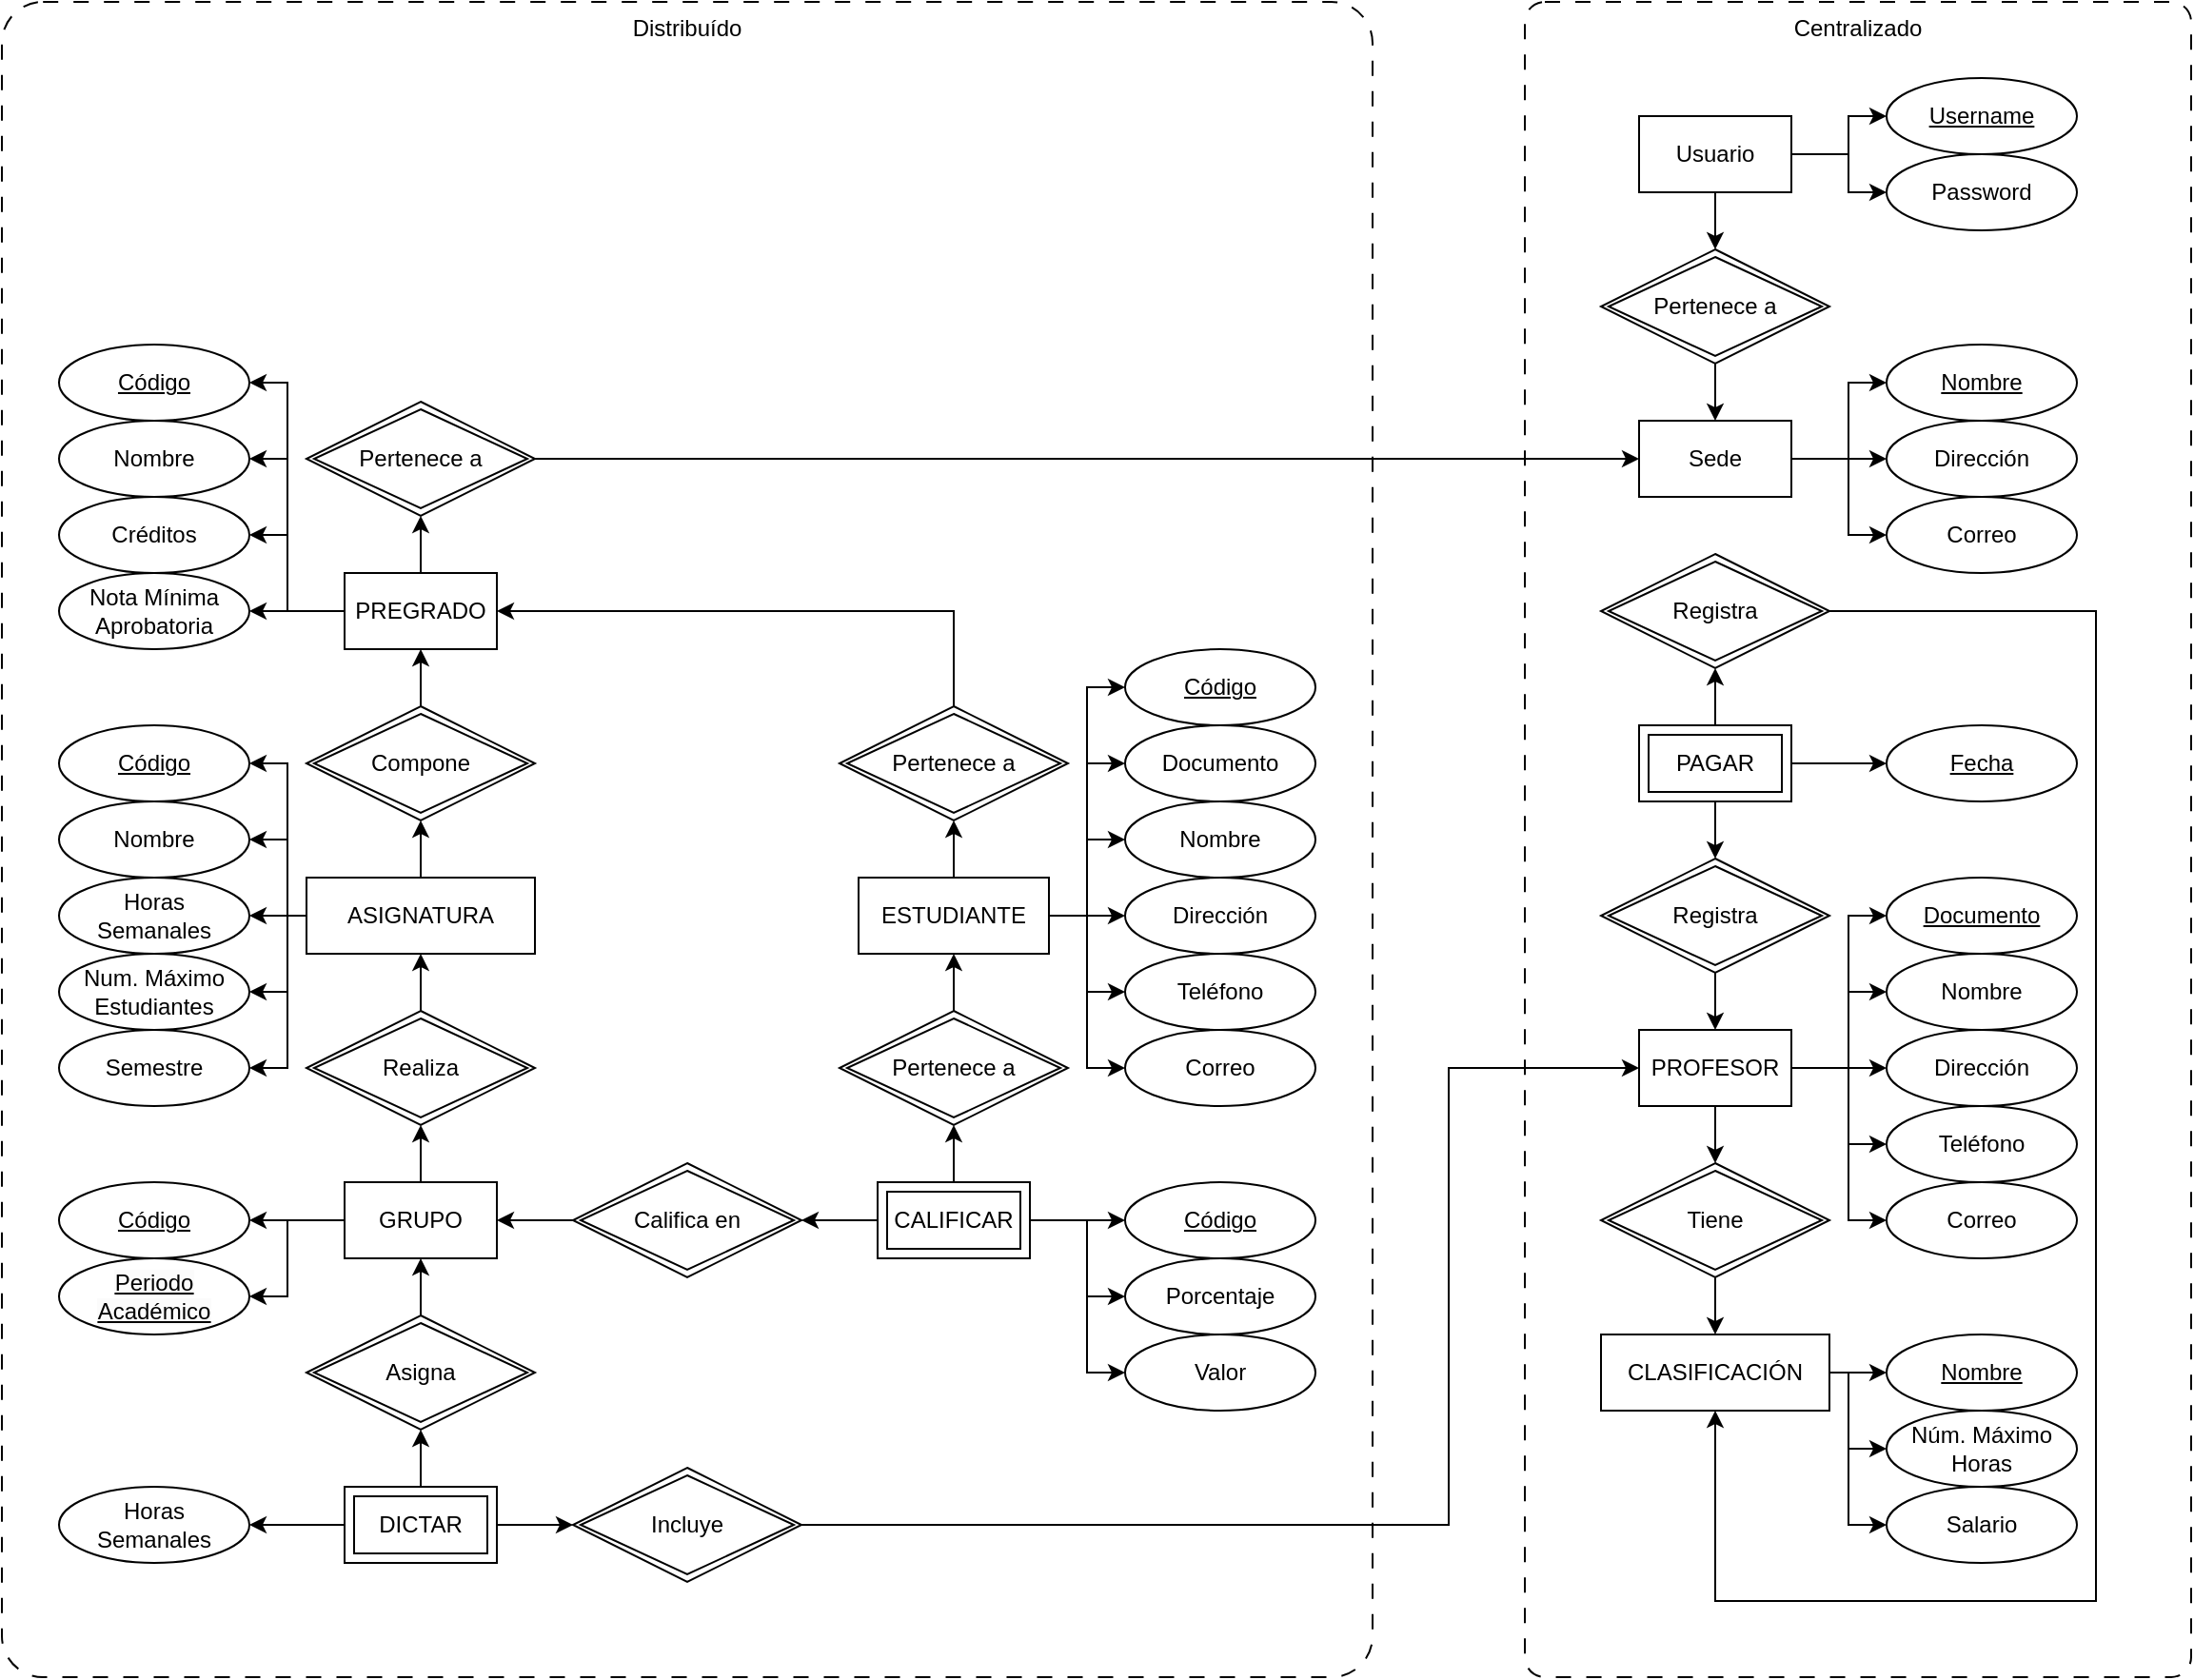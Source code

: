 <mxfile version="26.0.6">
  <diagram name="Página-1" id="iyFEMaDfnkG7Ul4L8r2j">
    <mxGraphModel dx="2493" dy="781" grid="1" gridSize="10" guides="1" tooltips="1" connect="1" arrows="1" fold="1" page="1" pageScale="1" pageWidth="827" pageHeight="1169" math="0" shadow="0">
      <root>
        <mxCell id="0" />
        <mxCell id="1" parent="0" />
        <mxCell id="yci7wobkQLUBNopfSDrR-73" value="Centralizado" style="rounded=1;arcSize=3;whiteSpace=wrap;html=1;align=center;verticalAlign=top;dashed=1;dashPattern=8 8;fillColor=none;" parent="1" vertex="1">
          <mxGeometry x="220" y="60" width="350" height="880" as="geometry" />
        </mxCell>
        <mxCell id="yci7wobkQLUBNopfSDrR-72" value="Distribuído" style="rounded=1;arcSize=3;whiteSpace=wrap;html=1;align=center;verticalAlign=top;dashed=1;dashPattern=8 8;fillColor=none;" parent="1" vertex="1">
          <mxGeometry x="-580" y="60" width="720" height="880" as="geometry" />
        </mxCell>
        <mxCell id="oOvvZ7wgvRaAnm2Rwaql-43" style="edgeStyle=orthogonalEdgeStyle;rounded=0;orthogonalLoop=1;jettySize=auto;html=1;" parent="1" source="oOvvZ7wgvRaAnm2Rwaql-1" target="oOvvZ7wgvRaAnm2Rwaql-34" edge="1">
          <mxGeometry relative="1" as="geometry">
            <Array as="points">
              <mxPoint x="-430" y="380" />
              <mxPoint x="-430" y="300" />
            </Array>
          </mxGeometry>
        </mxCell>
        <mxCell id="oOvvZ7wgvRaAnm2Rwaql-44" style="edgeStyle=orthogonalEdgeStyle;rounded=0;orthogonalLoop=1;jettySize=auto;html=1;" parent="1" source="oOvvZ7wgvRaAnm2Rwaql-1" target="oOvvZ7wgvRaAnm2Rwaql-33" edge="1">
          <mxGeometry relative="1" as="geometry">
            <Array as="points">
              <mxPoint x="-430" y="380" />
              <mxPoint x="-430" y="260" />
            </Array>
          </mxGeometry>
        </mxCell>
        <mxCell id="oOvvZ7wgvRaAnm2Rwaql-46" style="edgeStyle=orthogonalEdgeStyle;rounded=0;orthogonalLoop=1;jettySize=auto;html=1;" parent="1" source="oOvvZ7wgvRaAnm2Rwaql-1" target="oOvvZ7wgvRaAnm2Rwaql-35" edge="1">
          <mxGeometry relative="1" as="geometry">
            <Array as="points">
              <mxPoint x="-430" y="380" />
              <mxPoint x="-430" y="340" />
            </Array>
          </mxGeometry>
        </mxCell>
        <mxCell id="oOvvZ7wgvRaAnm2Rwaql-47" style="edgeStyle=orthogonalEdgeStyle;rounded=0;orthogonalLoop=1;jettySize=auto;html=1;" parent="1" source="oOvvZ7wgvRaAnm2Rwaql-1" target="oOvvZ7wgvRaAnm2Rwaql-36" edge="1">
          <mxGeometry relative="1" as="geometry">
            <Array as="points">
              <mxPoint x="-460" y="380" />
              <mxPoint x="-460" y="380" />
            </Array>
          </mxGeometry>
        </mxCell>
        <mxCell id="yci7wobkQLUBNopfSDrR-3" style="edgeStyle=orthogonalEdgeStyle;rounded=0;orthogonalLoop=1;jettySize=auto;html=1;" parent="1" source="oOvvZ7wgvRaAnm2Rwaql-1" target="yci7wobkQLUBNopfSDrR-2" edge="1">
          <mxGeometry relative="1" as="geometry">
            <Array as="points">
              <mxPoint x="-360" y="350" />
              <mxPoint x="-360" y="350" />
            </Array>
          </mxGeometry>
        </mxCell>
        <mxCell id="oOvvZ7wgvRaAnm2Rwaql-1" value="PREGRADO" style="rounded=0;whiteSpace=wrap;html=1;" parent="1" vertex="1">
          <mxGeometry x="-400" y="360" width="80" height="40" as="geometry" />
        </mxCell>
        <mxCell id="oOvvZ7wgvRaAnm2Rwaql-8" style="edgeStyle=orthogonalEdgeStyle;rounded=0;orthogonalLoop=1;jettySize=auto;html=1;" parent="1" source="oOvvZ7wgvRaAnm2Rwaql-17" target="oOvvZ7wgvRaAnm2Rwaql-1" edge="1">
          <mxGeometry relative="1" as="geometry" />
        </mxCell>
        <mxCell id="oOvvZ7wgvRaAnm2Rwaql-49" style="edgeStyle=orthogonalEdgeStyle;rounded=0;orthogonalLoop=1;jettySize=auto;html=1;" parent="1" source="oOvvZ7wgvRaAnm2Rwaql-2" target="oOvvZ7wgvRaAnm2Rwaql-38" edge="1">
          <mxGeometry relative="1" as="geometry">
            <mxPoint x="-430" y="420" as="targetPoint" />
            <Array as="points">
              <mxPoint x="-430" y="540" />
              <mxPoint x="-430" y="460" />
            </Array>
          </mxGeometry>
        </mxCell>
        <mxCell id="oOvvZ7wgvRaAnm2Rwaql-50" style="edgeStyle=orthogonalEdgeStyle;rounded=0;orthogonalLoop=1;jettySize=auto;html=1;" parent="1" source="oOvvZ7wgvRaAnm2Rwaql-2" target="oOvvZ7wgvRaAnm2Rwaql-39" edge="1">
          <mxGeometry relative="1" as="geometry">
            <Array as="points">
              <mxPoint x="-430" y="540" />
              <mxPoint x="-430" y="500" />
            </Array>
          </mxGeometry>
        </mxCell>
        <mxCell id="oOvvZ7wgvRaAnm2Rwaql-51" style="edgeStyle=orthogonalEdgeStyle;rounded=0;orthogonalLoop=1;jettySize=auto;html=1;" parent="1" source="oOvvZ7wgvRaAnm2Rwaql-2" target="oOvvZ7wgvRaAnm2Rwaql-40" edge="1">
          <mxGeometry relative="1" as="geometry">
            <Array as="points">
              <mxPoint x="-460" y="540" />
              <mxPoint x="-460" y="540" />
            </Array>
          </mxGeometry>
        </mxCell>
        <mxCell id="oOvvZ7wgvRaAnm2Rwaql-52" style="edgeStyle=orthogonalEdgeStyle;rounded=0;orthogonalLoop=1;jettySize=auto;html=1;" parent="1" source="oOvvZ7wgvRaAnm2Rwaql-2" target="oOvvZ7wgvRaAnm2Rwaql-41" edge="1">
          <mxGeometry relative="1" as="geometry">
            <Array as="points">
              <mxPoint x="-430" y="540" />
              <mxPoint x="-430" y="580" />
            </Array>
          </mxGeometry>
        </mxCell>
        <mxCell id="oOvvZ7wgvRaAnm2Rwaql-56" style="edgeStyle=orthogonalEdgeStyle;rounded=0;orthogonalLoop=1;jettySize=auto;html=1;" parent="1" source="oOvvZ7wgvRaAnm2Rwaql-2" target="oOvvZ7wgvRaAnm2Rwaql-55" edge="1">
          <mxGeometry relative="1" as="geometry">
            <Array as="points">
              <mxPoint x="-430" y="540" />
              <mxPoint x="-430" y="620" />
            </Array>
          </mxGeometry>
        </mxCell>
        <mxCell id="oOvvZ7wgvRaAnm2Rwaql-2" value="ASIGNATURA" style="rounded=0;whiteSpace=wrap;html=1;" parent="1" vertex="1">
          <mxGeometry x="-420" y="520" width="120" height="40" as="geometry" />
        </mxCell>
        <mxCell id="oOvvZ7wgvRaAnm2Rwaql-9" style="edgeStyle=orthogonalEdgeStyle;rounded=0;orthogonalLoop=1;jettySize=auto;html=1;" parent="1" source="oOvvZ7wgvRaAnm2Rwaql-3" target="oOvvZ7wgvRaAnm2Rwaql-15" edge="1">
          <mxGeometry relative="1" as="geometry" />
        </mxCell>
        <mxCell id="oOvvZ7wgvRaAnm2Rwaql-54" style="edgeStyle=orthogonalEdgeStyle;rounded=0;orthogonalLoop=1;jettySize=auto;html=1;" parent="1" source="oOvvZ7wgvRaAnm2Rwaql-3" target="oOvvZ7wgvRaAnm2Rwaql-42" edge="1">
          <mxGeometry relative="1" as="geometry" />
        </mxCell>
        <mxCell id="yci7wobkQLUBNopfSDrR-71" style="edgeStyle=orthogonalEdgeStyle;rounded=0;orthogonalLoop=1;jettySize=auto;html=1;" parent="1" source="oOvvZ7wgvRaAnm2Rwaql-3" target="yci7wobkQLUBNopfSDrR-70" edge="1">
          <mxGeometry relative="1" as="geometry">
            <Array as="points">
              <mxPoint x="-430" y="700" />
              <mxPoint x="-430" y="740" />
            </Array>
          </mxGeometry>
        </mxCell>
        <mxCell id="oOvvZ7wgvRaAnm2Rwaql-3" value="GRUPO" style="rounded=0;whiteSpace=wrap;html=1;" parent="1" vertex="1">
          <mxGeometry x="-400" y="680" width="80" height="40" as="geometry" />
        </mxCell>
        <mxCell id="oOvvZ7wgvRaAnm2Rwaql-13" style="edgeStyle=orthogonalEdgeStyle;rounded=0;orthogonalLoop=1;jettySize=auto;html=1;" parent="1" source="oOvvZ7wgvRaAnm2Rwaql-22" target="oOvvZ7wgvRaAnm2Rwaql-7" edge="1">
          <mxGeometry relative="1" as="geometry" />
        </mxCell>
        <mxCell id="oOvvZ7wgvRaAnm2Rwaql-68" style="edgeStyle=orthogonalEdgeStyle;rounded=0;orthogonalLoop=1;jettySize=auto;html=1;" parent="1" source="oOvvZ7wgvRaAnm2Rwaql-6" target="oOvvZ7wgvRaAnm2Rwaql-63" edge="1">
          <mxGeometry relative="1" as="geometry">
            <Array as="points">
              <mxPoint x="390" y="620" />
              <mxPoint x="390" y="540" />
            </Array>
          </mxGeometry>
        </mxCell>
        <mxCell id="oOvvZ7wgvRaAnm2Rwaql-69" style="edgeStyle=orthogonalEdgeStyle;rounded=0;orthogonalLoop=1;jettySize=auto;html=1;" parent="1" source="oOvvZ7wgvRaAnm2Rwaql-6" target="oOvvZ7wgvRaAnm2Rwaql-64" edge="1">
          <mxGeometry relative="1" as="geometry">
            <Array as="points">
              <mxPoint x="390" y="620" />
              <mxPoint x="390" y="580" />
            </Array>
          </mxGeometry>
        </mxCell>
        <mxCell id="oOvvZ7wgvRaAnm2Rwaql-70" style="edgeStyle=orthogonalEdgeStyle;rounded=0;orthogonalLoop=1;jettySize=auto;html=1;" parent="1" source="oOvvZ7wgvRaAnm2Rwaql-6" target="oOvvZ7wgvRaAnm2Rwaql-65" edge="1">
          <mxGeometry relative="1" as="geometry" />
        </mxCell>
        <mxCell id="oOvvZ7wgvRaAnm2Rwaql-71" style="edgeStyle=orthogonalEdgeStyle;rounded=0;orthogonalLoop=1;jettySize=auto;html=1;" parent="1" source="oOvvZ7wgvRaAnm2Rwaql-6" target="oOvvZ7wgvRaAnm2Rwaql-66" edge="1">
          <mxGeometry relative="1" as="geometry">
            <Array as="points">
              <mxPoint x="390" y="620" />
              <mxPoint x="390" y="660" />
            </Array>
          </mxGeometry>
        </mxCell>
        <mxCell id="oOvvZ7wgvRaAnm2Rwaql-72" style="edgeStyle=orthogonalEdgeStyle;rounded=0;orthogonalLoop=1;jettySize=auto;html=1;" parent="1" source="oOvvZ7wgvRaAnm2Rwaql-6" target="oOvvZ7wgvRaAnm2Rwaql-67" edge="1">
          <mxGeometry relative="1" as="geometry">
            <Array as="points">
              <mxPoint x="390" y="620" />
              <mxPoint x="390" y="700" />
            </Array>
          </mxGeometry>
        </mxCell>
        <mxCell id="yci7wobkQLUBNopfSDrR-19" style="edgeStyle=orthogonalEdgeStyle;rounded=0;orthogonalLoop=1;jettySize=auto;html=1;" parent="1" source="oOvvZ7wgvRaAnm2Rwaql-6" target="oOvvZ7wgvRaAnm2Rwaql-22" edge="1">
          <mxGeometry relative="1" as="geometry" />
        </mxCell>
        <mxCell id="oOvvZ7wgvRaAnm2Rwaql-6" value="PROFESOR" style="rounded=0;whiteSpace=wrap;html=1;" parent="1" vertex="1">
          <mxGeometry x="280" y="600" width="80" height="40" as="geometry" />
        </mxCell>
        <mxCell id="oOvvZ7wgvRaAnm2Rwaql-60" style="edgeStyle=orthogonalEdgeStyle;rounded=0;orthogonalLoop=1;jettySize=auto;html=1;" parent="1" source="oOvvZ7wgvRaAnm2Rwaql-7" target="oOvvZ7wgvRaAnm2Rwaql-58" edge="1">
          <mxGeometry relative="1" as="geometry">
            <Array as="points">
              <mxPoint x="460" y="780" />
            </Array>
          </mxGeometry>
        </mxCell>
        <mxCell id="oOvvZ7wgvRaAnm2Rwaql-61" style="edgeStyle=orthogonalEdgeStyle;rounded=0;orthogonalLoop=1;jettySize=auto;html=1;" parent="1" source="oOvvZ7wgvRaAnm2Rwaql-7" target="oOvvZ7wgvRaAnm2Rwaql-57" edge="1">
          <mxGeometry relative="1" as="geometry">
            <Array as="points">
              <mxPoint x="390" y="780" />
              <mxPoint x="390" y="820" />
            </Array>
          </mxGeometry>
        </mxCell>
        <mxCell id="oOvvZ7wgvRaAnm2Rwaql-62" style="edgeStyle=orthogonalEdgeStyle;rounded=0;orthogonalLoop=1;jettySize=auto;html=1;" parent="1" source="oOvvZ7wgvRaAnm2Rwaql-7" target="oOvvZ7wgvRaAnm2Rwaql-59" edge="1">
          <mxGeometry relative="1" as="geometry">
            <Array as="points">
              <mxPoint x="390" y="780" />
              <mxPoint x="390" y="860" />
            </Array>
          </mxGeometry>
        </mxCell>
        <mxCell id="oOvvZ7wgvRaAnm2Rwaql-7" value="CLASIFICACIÓN" style="rounded=0;whiteSpace=wrap;html=1;" parent="1" vertex="1">
          <mxGeometry x="260" y="760" width="120" height="40" as="geometry" />
        </mxCell>
        <mxCell id="oOvvZ7wgvRaAnm2Rwaql-16" style="edgeStyle=orthogonalEdgeStyle;rounded=0;orthogonalLoop=1;jettySize=auto;html=1;" parent="1" source="oOvvZ7wgvRaAnm2Rwaql-15" target="oOvvZ7wgvRaAnm2Rwaql-2" edge="1">
          <mxGeometry relative="1" as="geometry" />
        </mxCell>
        <mxCell id="oOvvZ7wgvRaAnm2Rwaql-15" value="Realiza" style="shape=rhombus;double=1;perimeter=rhombusPerimeter;whiteSpace=wrap;html=1;align=center;" parent="1" vertex="1">
          <mxGeometry x="-420" y="590" width="120" height="60" as="geometry" />
        </mxCell>
        <mxCell id="oOvvZ7wgvRaAnm2Rwaql-18" value="" style="edgeStyle=orthogonalEdgeStyle;rounded=0;orthogonalLoop=1;jettySize=auto;html=1;" parent="1" source="oOvvZ7wgvRaAnm2Rwaql-2" target="oOvvZ7wgvRaAnm2Rwaql-17" edge="1">
          <mxGeometry relative="1" as="geometry">
            <mxPoint x="-360" y="520" as="sourcePoint" />
            <mxPoint x="-280" y="400" as="targetPoint" />
          </mxGeometry>
        </mxCell>
        <mxCell id="oOvvZ7wgvRaAnm2Rwaql-17" value="Compone" style="shape=rhombus;double=1;perimeter=rhombusPerimeter;whiteSpace=wrap;html=1;align=center;" parent="1" vertex="1">
          <mxGeometry x="-420" y="430" width="120" height="60" as="geometry" />
        </mxCell>
        <mxCell id="oOvvZ7wgvRaAnm2Rwaql-22" value="Tiene" style="shape=rhombus;double=1;perimeter=rhombusPerimeter;whiteSpace=wrap;html=1;align=center;" parent="1" vertex="1">
          <mxGeometry x="260" y="670" width="120" height="60" as="geometry" />
        </mxCell>
        <mxCell id="oOvvZ7wgvRaAnm2Rwaql-28" style="edgeStyle=orthogonalEdgeStyle;rounded=0;orthogonalLoop=1;jettySize=auto;html=1;" parent="1" source="oOvvZ7wgvRaAnm2Rwaql-26" target="oOvvZ7wgvRaAnm2Rwaql-27" edge="1">
          <mxGeometry relative="1" as="geometry" />
        </mxCell>
        <mxCell id="oOvvZ7wgvRaAnm2Rwaql-31" style="edgeStyle=orthogonalEdgeStyle;rounded=0;orthogonalLoop=1;jettySize=auto;html=1;" parent="1" source="oOvvZ7wgvRaAnm2Rwaql-26" target="oOvvZ7wgvRaAnm2Rwaql-30" edge="1">
          <mxGeometry relative="1" as="geometry" />
        </mxCell>
        <mxCell id="oOvvZ7wgvRaAnm2Rwaql-74" style="edgeStyle=orthogonalEdgeStyle;rounded=0;orthogonalLoop=1;jettySize=auto;html=1;" parent="1" source="oOvvZ7wgvRaAnm2Rwaql-26" target="oOvvZ7wgvRaAnm2Rwaql-73" edge="1">
          <mxGeometry relative="1" as="geometry" />
        </mxCell>
        <mxCell id="oOvvZ7wgvRaAnm2Rwaql-26" value="DICTAR" style="shape=ext;margin=3;double=1;whiteSpace=wrap;html=1;align=center;" parent="1" vertex="1">
          <mxGeometry x="-400" y="840" width="80" height="40" as="geometry" />
        </mxCell>
        <mxCell id="oOvvZ7wgvRaAnm2Rwaql-29" style="edgeStyle=orthogonalEdgeStyle;rounded=0;orthogonalLoop=1;jettySize=auto;html=1;" parent="1" source="oOvvZ7wgvRaAnm2Rwaql-27" target="oOvvZ7wgvRaAnm2Rwaql-6" edge="1">
          <mxGeometry relative="1" as="geometry">
            <Array as="points">
              <mxPoint x="180" y="860" />
              <mxPoint x="180" y="620" />
            </Array>
          </mxGeometry>
        </mxCell>
        <mxCell id="oOvvZ7wgvRaAnm2Rwaql-27" value="Incluye" style="shape=rhombus;double=1;perimeter=rhombusPerimeter;whiteSpace=wrap;html=1;align=center;" parent="1" vertex="1">
          <mxGeometry x="-280" y="830" width="120" height="60" as="geometry" />
        </mxCell>
        <mxCell id="oOvvZ7wgvRaAnm2Rwaql-32" style="edgeStyle=orthogonalEdgeStyle;rounded=0;orthogonalLoop=1;jettySize=auto;html=1;" parent="1" source="oOvvZ7wgvRaAnm2Rwaql-30" target="oOvvZ7wgvRaAnm2Rwaql-3" edge="1">
          <mxGeometry relative="1" as="geometry" />
        </mxCell>
        <mxCell id="oOvvZ7wgvRaAnm2Rwaql-30" value="Asigna" style="shape=rhombus;double=1;perimeter=rhombusPerimeter;whiteSpace=wrap;html=1;align=center;" parent="1" vertex="1">
          <mxGeometry x="-420" y="750" width="120" height="60" as="geometry" />
        </mxCell>
        <mxCell id="oOvvZ7wgvRaAnm2Rwaql-33" value="Código" style="ellipse;whiteSpace=wrap;html=1;align=center;fontStyle=4;" parent="1" vertex="1">
          <mxGeometry x="-550" y="240" width="100" height="40" as="geometry" />
        </mxCell>
        <mxCell id="oOvvZ7wgvRaAnm2Rwaql-34" value="Nombre" style="ellipse;whiteSpace=wrap;html=1;align=center;" parent="1" vertex="1">
          <mxGeometry x="-550" y="280" width="100" height="40" as="geometry" />
        </mxCell>
        <mxCell id="oOvvZ7wgvRaAnm2Rwaql-35" value="Créditos" style="ellipse;whiteSpace=wrap;html=1;align=center;" parent="1" vertex="1">
          <mxGeometry x="-550" y="320" width="100" height="40" as="geometry" />
        </mxCell>
        <mxCell id="oOvvZ7wgvRaAnm2Rwaql-36" value="Nota Mínima Aprobatoria" style="ellipse;whiteSpace=wrap;html=1;align=center;" parent="1" vertex="1">
          <mxGeometry x="-550" y="360" width="100" height="40" as="geometry" />
        </mxCell>
        <mxCell id="oOvvZ7wgvRaAnm2Rwaql-38" value="Código" style="ellipse;whiteSpace=wrap;html=1;align=center;fontStyle=4;" parent="1" vertex="1">
          <mxGeometry x="-550" y="440" width="100" height="40" as="geometry" />
        </mxCell>
        <mxCell id="oOvvZ7wgvRaAnm2Rwaql-39" value="Nombre" style="ellipse;whiteSpace=wrap;html=1;align=center;" parent="1" vertex="1">
          <mxGeometry x="-550" y="480" width="100" height="40" as="geometry" />
        </mxCell>
        <mxCell id="oOvvZ7wgvRaAnm2Rwaql-40" value="Horas&lt;br&gt;Semanales" style="ellipse;whiteSpace=wrap;html=1;align=center;" parent="1" vertex="1">
          <mxGeometry x="-550" y="520" width="100" height="40" as="geometry" />
        </mxCell>
        <mxCell id="oOvvZ7wgvRaAnm2Rwaql-41" value="Num. Máximo Estudiantes" style="ellipse;whiteSpace=wrap;html=1;align=center;" parent="1" vertex="1">
          <mxGeometry x="-550" y="560" width="100" height="40" as="geometry" />
        </mxCell>
        <mxCell id="oOvvZ7wgvRaAnm2Rwaql-42" value="Código" style="ellipse;whiteSpace=wrap;html=1;align=center;fontStyle=4;" parent="1" vertex="1">
          <mxGeometry x="-550" y="680" width="100" height="40" as="geometry" />
        </mxCell>
        <mxCell id="oOvvZ7wgvRaAnm2Rwaql-55" value="Semestre" style="ellipse;whiteSpace=wrap;html=1;align=center;" parent="1" vertex="1">
          <mxGeometry x="-550" y="600" width="100" height="40" as="geometry" />
        </mxCell>
        <mxCell id="oOvvZ7wgvRaAnm2Rwaql-57" value="Núm. Máximo Horas" style="ellipse;whiteSpace=wrap;html=1;align=center;" parent="1" vertex="1">
          <mxGeometry x="410" y="800" width="100" height="40" as="geometry" />
        </mxCell>
        <mxCell id="oOvvZ7wgvRaAnm2Rwaql-58" value="Nombre" style="ellipse;whiteSpace=wrap;html=1;align=center;fontStyle=4;" parent="1" vertex="1">
          <mxGeometry x="410" y="760" width="100" height="40" as="geometry" />
        </mxCell>
        <mxCell id="oOvvZ7wgvRaAnm2Rwaql-59" value="Salario" style="ellipse;whiteSpace=wrap;html=1;align=center;" parent="1" vertex="1">
          <mxGeometry x="410" y="840" width="100" height="40" as="geometry" />
        </mxCell>
        <mxCell id="oOvvZ7wgvRaAnm2Rwaql-63" value="Documento" style="ellipse;whiteSpace=wrap;html=1;align=center;fontStyle=4;" parent="1" vertex="1">
          <mxGeometry x="410" y="520" width="100" height="40" as="geometry" />
        </mxCell>
        <mxCell id="oOvvZ7wgvRaAnm2Rwaql-64" value="Nombre" style="ellipse;whiteSpace=wrap;html=1;align=center;" parent="1" vertex="1">
          <mxGeometry x="410" y="560" width="100" height="40" as="geometry" />
        </mxCell>
        <mxCell id="oOvvZ7wgvRaAnm2Rwaql-65" value="Dirección" style="ellipse;whiteSpace=wrap;html=1;align=center;" parent="1" vertex="1">
          <mxGeometry x="410" y="600" width="100" height="40" as="geometry" />
        </mxCell>
        <mxCell id="oOvvZ7wgvRaAnm2Rwaql-66" value="Teléfono" style="ellipse;whiteSpace=wrap;html=1;align=center;" parent="1" vertex="1">
          <mxGeometry x="410" y="640" width="100" height="40" as="geometry" />
        </mxCell>
        <mxCell id="oOvvZ7wgvRaAnm2Rwaql-67" value="Correo" style="ellipse;whiteSpace=wrap;html=1;align=center;" parent="1" vertex="1">
          <mxGeometry x="410" y="680" width="100" height="40" as="geometry" />
        </mxCell>
        <mxCell id="oOvvZ7wgvRaAnm2Rwaql-73" value="Horas&lt;br&gt;Semanales" style="ellipse;whiteSpace=wrap;html=1;align=center;" parent="1" vertex="1">
          <mxGeometry x="-550" y="840" width="100" height="40" as="geometry" />
        </mxCell>
        <mxCell id="yci7wobkQLUBNopfSDrR-21" style="edgeStyle=orthogonalEdgeStyle;rounded=0;orthogonalLoop=1;jettySize=auto;html=1;" parent="1" source="yci7wobkQLUBNopfSDrR-1" target="yci7wobkQLUBNopfSDrR-5" edge="1">
          <mxGeometry relative="1" as="geometry">
            <Array as="points">
              <mxPoint x="390" y="300" />
              <mxPoint x="390" y="260" />
            </Array>
          </mxGeometry>
        </mxCell>
        <mxCell id="yci7wobkQLUBNopfSDrR-22" style="edgeStyle=orthogonalEdgeStyle;rounded=0;orthogonalLoop=1;jettySize=auto;html=1;" parent="1" source="yci7wobkQLUBNopfSDrR-1" target="yci7wobkQLUBNopfSDrR-8" edge="1">
          <mxGeometry relative="1" as="geometry" />
        </mxCell>
        <mxCell id="yci7wobkQLUBNopfSDrR-23" style="edgeStyle=orthogonalEdgeStyle;rounded=0;orthogonalLoop=1;jettySize=auto;html=1;" parent="1" source="yci7wobkQLUBNopfSDrR-1" target="yci7wobkQLUBNopfSDrR-7" edge="1">
          <mxGeometry relative="1" as="geometry">
            <Array as="points">
              <mxPoint x="390" y="300" />
              <mxPoint x="390" y="340" />
            </Array>
          </mxGeometry>
        </mxCell>
        <mxCell id="yci7wobkQLUBNopfSDrR-1" value="Sede" style="rounded=0;whiteSpace=wrap;html=1;" parent="1" vertex="1">
          <mxGeometry x="280" y="280" width="80" height="40" as="geometry" />
        </mxCell>
        <mxCell id="yci7wobkQLUBNopfSDrR-4" style="edgeStyle=orthogonalEdgeStyle;rounded=0;orthogonalLoop=1;jettySize=auto;html=1;" parent="1" source="yci7wobkQLUBNopfSDrR-2" target="yci7wobkQLUBNopfSDrR-1" edge="1">
          <mxGeometry relative="1" as="geometry">
            <mxPoint x="120" y="380" as="sourcePoint" />
            <Array as="points">
              <mxPoint x="250" y="300" />
              <mxPoint x="250" y="300" />
            </Array>
          </mxGeometry>
        </mxCell>
        <mxCell id="yci7wobkQLUBNopfSDrR-2" value="Pertenece a" style="shape=rhombus;double=1;perimeter=rhombusPerimeter;whiteSpace=wrap;html=1;align=center;" parent="1" vertex="1">
          <mxGeometry x="-420" y="270" width="120" height="60" as="geometry" />
        </mxCell>
        <mxCell id="yci7wobkQLUBNopfSDrR-5" value="Nombre" style="ellipse;whiteSpace=wrap;html=1;align=center;fontStyle=4;" parent="1" vertex="1">
          <mxGeometry x="410" y="240" width="100" height="40" as="geometry" />
        </mxCell>
        <mxCell id="yci7wobkQLUBNopfSDrR-7" value="Correo" style="ellipse;whiteSpace=wrap;html=1;align=center;" parent="1" vertex="1">
          <mxGeometry x="410" y="320" width="100" height="40" as="geometry" />
        </mxCell>
        <mxCell id="yci7wobkQLUBNopfSDrR-8" value="Dirección" style="ellipse;whiteSpace=wrap;html=1;align=center;" parent="1" vertex="1">
          <mxGeometry x="410" y="280" width="100" height="40" as="geometry" />
        </mxCell>
        <mxCell id="yci7wobkQLUBNopfSDrR-13" style="edgeStyle=orthogonalEdgeStyle;rounded=0;orthogonalLoop=1;jettySize=auto;html=1;" parent="1" source="yci7wobkQLUBNopfSDrR-64" target="yci7wobkQLUBNopfSDrR-12" edge="1">
          <mxGeometry relative="1" as="geometry">
            <mxPoint x="320.048" y="480" as="sourcePoint" />
          </mxGeometry>
        </mxCell>
        <mxCell id="yci7wobkQLUBNopfSDrR-17" style="edgeStyle=orthogonalEdgeStyle;rounded=0;orthogonalLoop=1;jettySize=auto;html=1;" parent="1" source="yci7wobkQLUBNopfSDrR-64" target="yci7wobkQLUBNopfSDrR-16" edge="1">
          <mxGeometry relative="1" as="geometry">
            <mxPoint x="380" y="460" as="sourcePoint" />
          </mxGeometry>
        </mxCell>
        <mxCell id="yci7wobkQLUBNopfSDrR-62" style="edgeStyle=orthogonalEdgeStyle;rounded=0;orthogonalLoop=1;jettySize=auto;html=1;" parent="1" source="yci7wobkQLUBNopfSDrR-64" target="yci7wobkQLUBNopfSDrR-59" edge="1">
          <mxGeometry relative="1" as="geometry">
            <mxPoint x="320.048" y="440" as="sourcePoint" />
          </mxGeometry>
        </mxCell>
        <mxCell id="yci7wobkQLUBNopfSDrR-20" style="edgeStyle=orthogonalEdgeStyle;rounded=0;orthogonalLoop=1;jettySize=auto;html=1;" parent="1" source="yci7wobkQLUBNopfSDrR-12" target="oOvvZ7wgvRaAnm2Rwaql-6" edge="1">
          <mxGeometry relative="1" as="geometry" />
        </mxCell>
        <mxCell id="yci7wobkQLUBNopfSDrR-12" value="Registra" style="shape=rhombus;double=1;perimeter=rhombusPerimeter;whiteSpace=wrap;html=1;align=center;" parent="1" vertex="1">
          <mxGeometry x="260" y="510" width="120" height="60" as="geometry" />
        </mxCell>
        <mxCell id="yci7wobkQLUBNopfSDrR-16" value="Fecha" style="ellipse;whiteSpace=wrap;html=1;align=center;fontStyle=4;" parent="1" vertex="1">
          <mxGeometry x="410" y="440" width="100" height="40" as="geometry" />
        </mxCell>
        <mxCell id="yci7wobkQLUBNopfSDrR-26" style="edgeStyle=orthogonalEdgeStyle;rounded=0;orthogonalLoop=1;jettySize=auto;html=1;" parent="1" source="yci7wobkQLUBNopfSDrR-24" target="yci7wobkQLUBNopfSDrR-25" edge="1">
          <mxGeometry relative="1" as="geometry" />
        </mxCell>
        <mxCell id="yci7wobkQLUBNopfSDrR-51" style="edgeStyle=orthogonalEdgeStyle;rounded=0;orthogonalLoop=1;jettySize=auto;html=1;" parent="1" source="yci7wobkQLUBNopfSDrR-24" target="yci7wobkQLUBNopfSDrR-44" edge="1">
          <mxGeometry relative="1" as="geometry">
            <Array as="points">
              <mxPoint x="-10" y="540" />
              <mxPoint x="-10" y="420" />
            </Array>
          </mxGeometry>
        </mxCell>
        <mxCell id="yci7wobkQLUBNopfSDrR-52" style="edgeStyle=orthogonalEdgeStyle;rounded=0;orthogonalLoop=1;jettySize=auto;html=1;" parent="1" source="yci7wobkQLUBNopfSDrR-24" target="yci7wobkQLUBNopfSDrR-50" edge="1">
          <mxGeometry relative="1" as="geometry">
            <Array as="points">
              <mxPoint x="-10" y="540" />
              <mxPoint x="-10" y="460" />
            </Array>
          </mxGeometry>
        </mxCell>
        <mxCell id="yci7wobkQLUBNopfSDrR-53" style="edgeStyle=orthogonalEdgeStyle;rounded=0;orthogonalLoop=1;jettySize=auto;html=1;" parent="1" source="yci7wobkQLUBNopfSDrR-24" target="yci7wobkQLUBNopfSDrR-45" edge="1">
          <mxGeometry relative="1" as="geometry" />
        </mxCell>
        <mxCell id="yci7wobkQLUBNopfSDrR-54" style="edgeStyle=orthogonalEdgeStyle;rounded=0;orthogonalLoop=1;jettySize=auto;html=1;" parent="1" source="yci7wobkQLUBNopfSDrR-24" target="yci7wobkQLUBNopfSDrR-46" edge="1">
          <mxGeometry relative="1" as="geometry" />
        </mxCell>
        <mxCell id="yci7wobkQLUBNopfSDrR-55" style="edgeStyle=orthogonalEdgeStyle;rounded=0;orthogonalLoop=1;jettySize=auto;html=1;" parent="1" source="yci7wobkQLUBNopfSDrR-24" target="yci7wobkQLUBNopfSDrR-48" edge="1">
          <mxGeometry relative="1" as="geometry">
            <Array as="points">
              <mxPoint x="-10" y="540" />
              <mxPoint x="-10" y="620" />
            </Array>
          </mxGeometry>
        </mxCell>
        <mxCell id="yci7wobkQLUBNopfSDrR-56" style="edgeStyle=orthogonalEdgeStyle;rounded=0;orthogonalLoop=1;jettySize=auto;html=1;" parent="1" source="yci7wobkQLUBNopfSDrR-24" target="yci7wobkQLUBNopfSDrR-47" edge="1">
          <mxGeometry relative="1" as="geometry" />
        </mxCell>
        <mxCell id="yci7wobkQLUBNopfSDrR-24" value="ESTUDIANTE" style="rounded=0;whiteSpace=wrap;html=1;" parent="1" vertex="1">
          <mxGeometry x="-130" y="520" width="100" height="40" as="geometry" />
        </mxCell>
        <mxCell id="yci7wobkQLUBNopfSDrR-27" style="edgeStyle=orthogonalEdgeStyle;rounded=0;orthogonalLoop=1;jettySize=auto;html=1;" parent="1" source="yci7wobkQLUBNopfSDrR-25" target="oOvvZ7wgvRaAnm2Rwaql-1" edge="1">
          <mxGeometry relative="1" as="geometry">
            <Array as="points">
              <mxPoint x="-80" y="380" />
            </Array>
          </mxGeometry>
        </mxCell>
        <mxCell id="yci7wobkQLUBNopfSDrR-25" value="Pertenece a" style="shape=rhombus;double=1;perimeter=rhombusPerimeter;whiteSpace=wrap;html=1;align=center;" parent="1" vertex="1">
          <mxGeometry x="-140" y="430" width="120" height="60" as="geometry" />
        </mxCell>
        <mxCell id="yci7wobkQLUBNopfSDrR-38" style="edgeStyle=orthogonalEdgeStyle;rounded=0;orthogonalLoop=1;jettySize=auto;html=1;" parent="1" source="yci7wobkQLUBNopfSDrR-28" target="yci7wobkQLUBNopfSDrR-24" edge="1">
          <mxGeometry relative="1" as="geometry" />
        </mxCell>
        <mxCell id="yci7wobkQLUBNopfSDrR-28" value="Pertenece a" style="shape=rhombus;double=1;perimeter=rhombusPerimeter;whiteSpace=wrap;html=1;align=center;" parent="1" vertex="1">
          <mxGeometry x="-140" y="590" width="120" height="60" as="geometry" />
        </mxCell>
        <mxCell id="yci7wobkQLUBNopfSDrR-32" style="edgeStyle=orthogonalEdgeStyle;rounded=0;orthogonalLoop=1;jettySize=auto;html=1;" parent="1" source="yci7wobkQLUBNopfSDrR-31" target="yci7wobkQLUBNopfSDrR-28" edge="1">
          <mxGeometry relative="1" as="geometry" />
        </mxCell>
        <mxCell id="yci7wobkQLUBNopfSDrR-36" style="edgeStyle=orthogonalEdgeStyle;rounded=0;orthogonalLoop=1;jettySize=auto;html=1;" parent="1" source="yci7wobkQLUBNopfSDrR-31" target="yci7wobkQLUBNopfSDrR-35" edge="1">
          <mxGeometry relative="1" as="geometry" />
        </mxCell>
        <mxCell id="yci7wobkQLUBNopfSDrR-42" style="edgeStyle=orthogonalEdgeStyle;rounded=0;orthogonalLoop=1;jettySize=auto;html=1;" parent="1" source="yci7wobkQLUBNopfSDrR-31" target="yci7wobkQLUBNopfSDrR-40" edge="1">
          <mxGeometry relative="1" as="geometry">
            <Array as="points">
              <mxPoint x="-10" y="700" />
              <mxPoint x="-10" y="740" />
            </Array>
          </mxGeometry>
        </mxCell>
        <mxCell id="yci7wobkQLUBNopfSDrR-43" style="edgeStyle=orthogonalEdgeStyle;rounded=0;orthogonalLoop=1;jettySize=auto;html=1;" parent="1" source="yci7wobkQLUBNopfSDrR-31" target="yci7wobkQLUBNopfSDrR-41" edge="1">
          <mxGeometry relative="1" as="geometry">
            <Array as="points">
              <mxPoint x="-10" y="700" />
              <mxPoint x="-10" y="780" />
            </Array>
          </mxGeometry>
        </mxCell>
        <mxCell id="yci7wobkQLUBNopfSDrR-69" style="edgeStyle=orthogonalEdgeStyle;rounded=0;orthogonalLoop=1;jettySize=auto;html=1;" parent="1" source="yci7wobkQLUBNopfSDrR-31" target="yci7wobkQLUBNopfSDrR-68" edge="1">
          <mxGeometry relative="1" as="geometry" />
        </mxCell>
        <mxCell id="yci7wobkQLUBNopfSDrR-31" value="CALIFICAR" style="shape=ext;margin=3;double=1;whiteSpace=wrap;html=1;align=center;" parent="1" vertex="1">
          <mxGeometry x="-120" y="680" width="80" height="40" as="geometry" />
        </mxCell>
        <mxCell id="yci7wobkQLUBNopfSDrR-37" style="edgeStyle=orthogonalEdgeStyle;rounded=0;orthogonalLoop=1;jettySize=auto;html=1;" parent="1" source="yci7wobkQLUBNopfSDrR-35" target="oOvvZ7wgvRaAnm2Rwaql-3" edge="1">
          <mxGeometry relative="1" as="geometry" />
        </mxCell>
        <mxCell id="yci7wobkQLUBNopfSDrR-35" value="Califica en" style="shape=rhombus;double=1;perimeter=rhombusPerimeter;whiteSpace=wrap;html=1;align=center;" parent="1" vertex="1">
          <mxGeometry x="-280" y="670" width="120" height="60" as="geometry" />
        </mxCell>
        <mxCell id="yci7wobkQLUBNopfSDrR-40" value="Porcentaje" style="ellipse;whiteSpace=wrap;html=1;align=center;" parent="1" vertex="1">
          <mxGeometry x="10" y="720" width="100" height="40" as="geometry" />
        </mxCell>
        <mxCell id="yci7wobkQLUBNopfSDrR-41" value="Valor" style="ellipse;whiteSpace=wrap;html=1;align=center;" parent="1" vertex="1">
          <mxGeometry x="10" y="760" width="100" height="40" as="geometry" />
        </mxCell>
        <mxCell id="yci7wobkQLUBNopfSDrR-44" value="Código" style="ellipse;whiteSpace=wrap;html=1;align=center;fontStyle=4;" parent="1" vertex="1">
          <mxGeometry x="10" y="400" width="100" height="40" as="geometry" />
        </mxCell>
        <mxCell id="yci7wobkQLUBNopfSDrR-45" value="Nombre" style="ellipse;whiteSpace=wrap;html=1;align=center;" parent="1" vertex="1">
          <mxGeometry x="10" y="480" width="100" height="40" as="geometry" />
        </mxCell>
        <mxCell id="yci7wobkQLUBNopfSDrR-46" value="Dirección" style="ellipse;whiteSpace=wrap;html=1;align=center;" parent="1" vertex="1">
          <mxGeometry x="10" y="520" width="100" height="40" as="geometry" />
        </mxCell>
        <mxCell id="yci7wobkQLUBNopfSDrR-47" value="Teléfono" style="ellipse;whiteSpace=wrap;html=1;align=center;" parent="1" vertex="1">
          <mxGeometry x="10" y="560" width="100" height="40" as="geometry" />
        </mxCell>
        <mxCell id="yci7wobkQLUBNopfSDrR-48" value="Correo" style="ellipse;whiteSpace=wrap;html=1;align=center;" parent="1" vertex="1">
          <mxGeometry x="10" y="600" width="100" height="40" as="geometry" />
        </mxCell>
        <mxCell id="yci7wobkQLUBNopfSDrR-50" value="Documento" style="ellipse;whiteSpace=wrap;html=1;align=center;" parent="1" vertex="1">
          <mxGeometry x="10" y="440" width="100" height="40" as="geometry" />
        </mxCell>
        <mxCell id="yci7wobkQLUBNopfSDrR-63" style="edgeStyle=orthogonalEdgeStyle;rounded=0;orthogonalLoop=1;jettySize=auto;html=1;" parent="1" source="yci7wobkQLUBNopfSDrR-59" target="oOvvZ7wgvRaAnm2Rwaql-7" edge="1">
          <mxGeometry relative="1" as="geometry">
            <Array as="points">
              <mxPoint x="520" y="380" />
              <mxPoint x="520" y="900" />
              <mxPoint x="320" y="900" />
            </Array>
          </mxGeometry>
        </mxCell>
        <mxCell id="yci7wobkQLUBNopfSDrR-59" value="Registra" style="shape=rhombus;double=1;perimeter=rhombusPerimeter;whiteSpace=wrap;html=1;align=center;" parent="1" vertex="1">
          <mxGeometry x="260" y="350" width="120" height="60" as="geometry" />
        </mxCell>
        <mxCell id="yci7wobkQLUBNopfSDrR-64" value="PAGAR" style="shape=ext;margin=3;double=1;whiteSpace=wrap;html=1;align=center;" parent="1" vertex="1">
          <mxGeometry x="280" y="440" width="80" height="40" as="geometry" />
        </mxCell>
        <mxCell id="yci7wobkQLUBNopfSDrR-68" value="Código" style="ellipse;whiteSpace=wrap;html=1;align=center;fontStyle=4;" parent="1" vertex="1">
          <mxGeometry x="10" y="680" width="100" height="40" as="geometry" />
        </mxCell>
        <mxCell id="yci7wobkQLUBNopfSDrR-70" value="&lt;span style=&quot;color: rgb(0, 0, 0); font-family: Helvetica; font-size: 12px; font-style: normal; font-variant-ligatures: normal; font-variant-caps: normal; font-weight: 400; letter-spacing: normal; orphans: 2; text-align: center; text-indent: 0px; text-transform: none; widows: 2; word-spacing: 0px; -webkit-text-stroke-width: 0px; white-space: normal; background-color: rgb(251, 251, 251); text-decoration: underline; float: none; display: inline !important;&quot;&gt;Periodo Académico&lt;/span&gt;" style="ellipse;whiteSpace=wrap;html=1;align=center;fontStyle=4;" parent="1" vertex="1">
          <mxGeometry x="-550" y="720" width="100" height="40" as="geometry" />
        </mxCell>
        <mxCell id="bXlyEqd7cgzNubEzRGJr-6" style="edgeStyle=orthogonalEdgeStyle;rounded=0;orthogonalLoop=1;jettySize=auto;html=1;" edge="1" parent="1" source="bXlyEqd7cgzNubEzRGJr-1" target="bXlyEqd7cgzNubEzRGJr-3">
          <mxGeometry relative="1" as="geometry">
            <Array as="points">
              <mxPoint x="390" y="140" />
              <mxPoint x="390" y="120" />
            </Array>
          </mxGeometry>
        </mxCell>
        <mxCell id="bXlyEqd7cgzNubEzRGJr-7" style="edgeStyle=orthogonalEdgeStyle;rounded=0;orthogonalLoop=1;jettySize=auto;html=1;" edge="1" parent="1" source="bXlyEqd7cgzNubEzRGJr-1" target="bXlyEqd7cgzNubEzRGJr-5">
          <mxGeometry relative="1" as="geometry">
            <Array as="points">
              <mxPoint x="390" y="140" />
              <mxPoint x="390" y="160" />
            </Array>
          </mxGeometry>
        </mxCell>
        <mxCell id="bXlyEqd7cgzNubEzRGJr-8" style="edgeStyle=orthogonalEdgeStyle;rounded=0;orthogonalLoop=1;jettySize=auto;html=1;" edge="1" parent="1" source="bXlyEqd7cgzNubEzRGJr-1" target="bXlyEqd7cgzNubEzRGJr-2">
          <mxGeometry relative="1" as="geometry" />
        </mxCell>
        <mxCell id="bXlyEqd7cgzNubEzRGJr-1" value="Usuario" style="rounded=0;whiteSpace=wrap;html=1;" vertex="1" parent="1">
          <mxGeometry x="280" y="120" width="80" height="40" as="geometry" />
        </mxCell>
        <mxCell id="bXlyEqd7cgzNubEzRGJr-9" style="edgeStyle=orthogonalEdgeStyle;rounded=0;orthogonalLoop=1;jettySize=auto;html=1;" edge="1" parent="1" source="bXlyEqd7cgzNubEzRGJr-2" target="yci7wobkQLUBNopfSDrR-1">
          <mxGeometry relative="1" as="geometry" />
        </mxCell>
        <mxCell id="bXlyEqd7cgzNubEzRGJr-2" value="Pertenece a" style="shape=rhombus;double=1;perimeter=rhombusPerimeter;whiteSpace=wrap;html=1;align=center;" vertex="1" parent="1">
          <mxGeometry x="260" y="190" width="120" height="60" as="geometry" />
        </mxCell>
        <mxCell id="bXlyEqd7cgzNubEzRGJr-3" value="Username" style="ellipse;whiteSpace=wrap;html=1;align=center;fontStyle=4;" vertex="1" parent="1">
          <mxGeometry x="410" y="100" width="100" height="40" as="geometry" />
        </mxCell>
        <mxCell id="bXlyEqd7cgzNubEzRGJr-5" value="Password" style="ellipse;whiteSpace=wrap;html=1;align=center;" vertex="1" parent="1">
          <mxGeometry x="410" y="140" width="100" height="40" as="geometry" />
        </mxCell>
      </root>
    </mxGraphModel>
  </diagram>
</mxfile>
